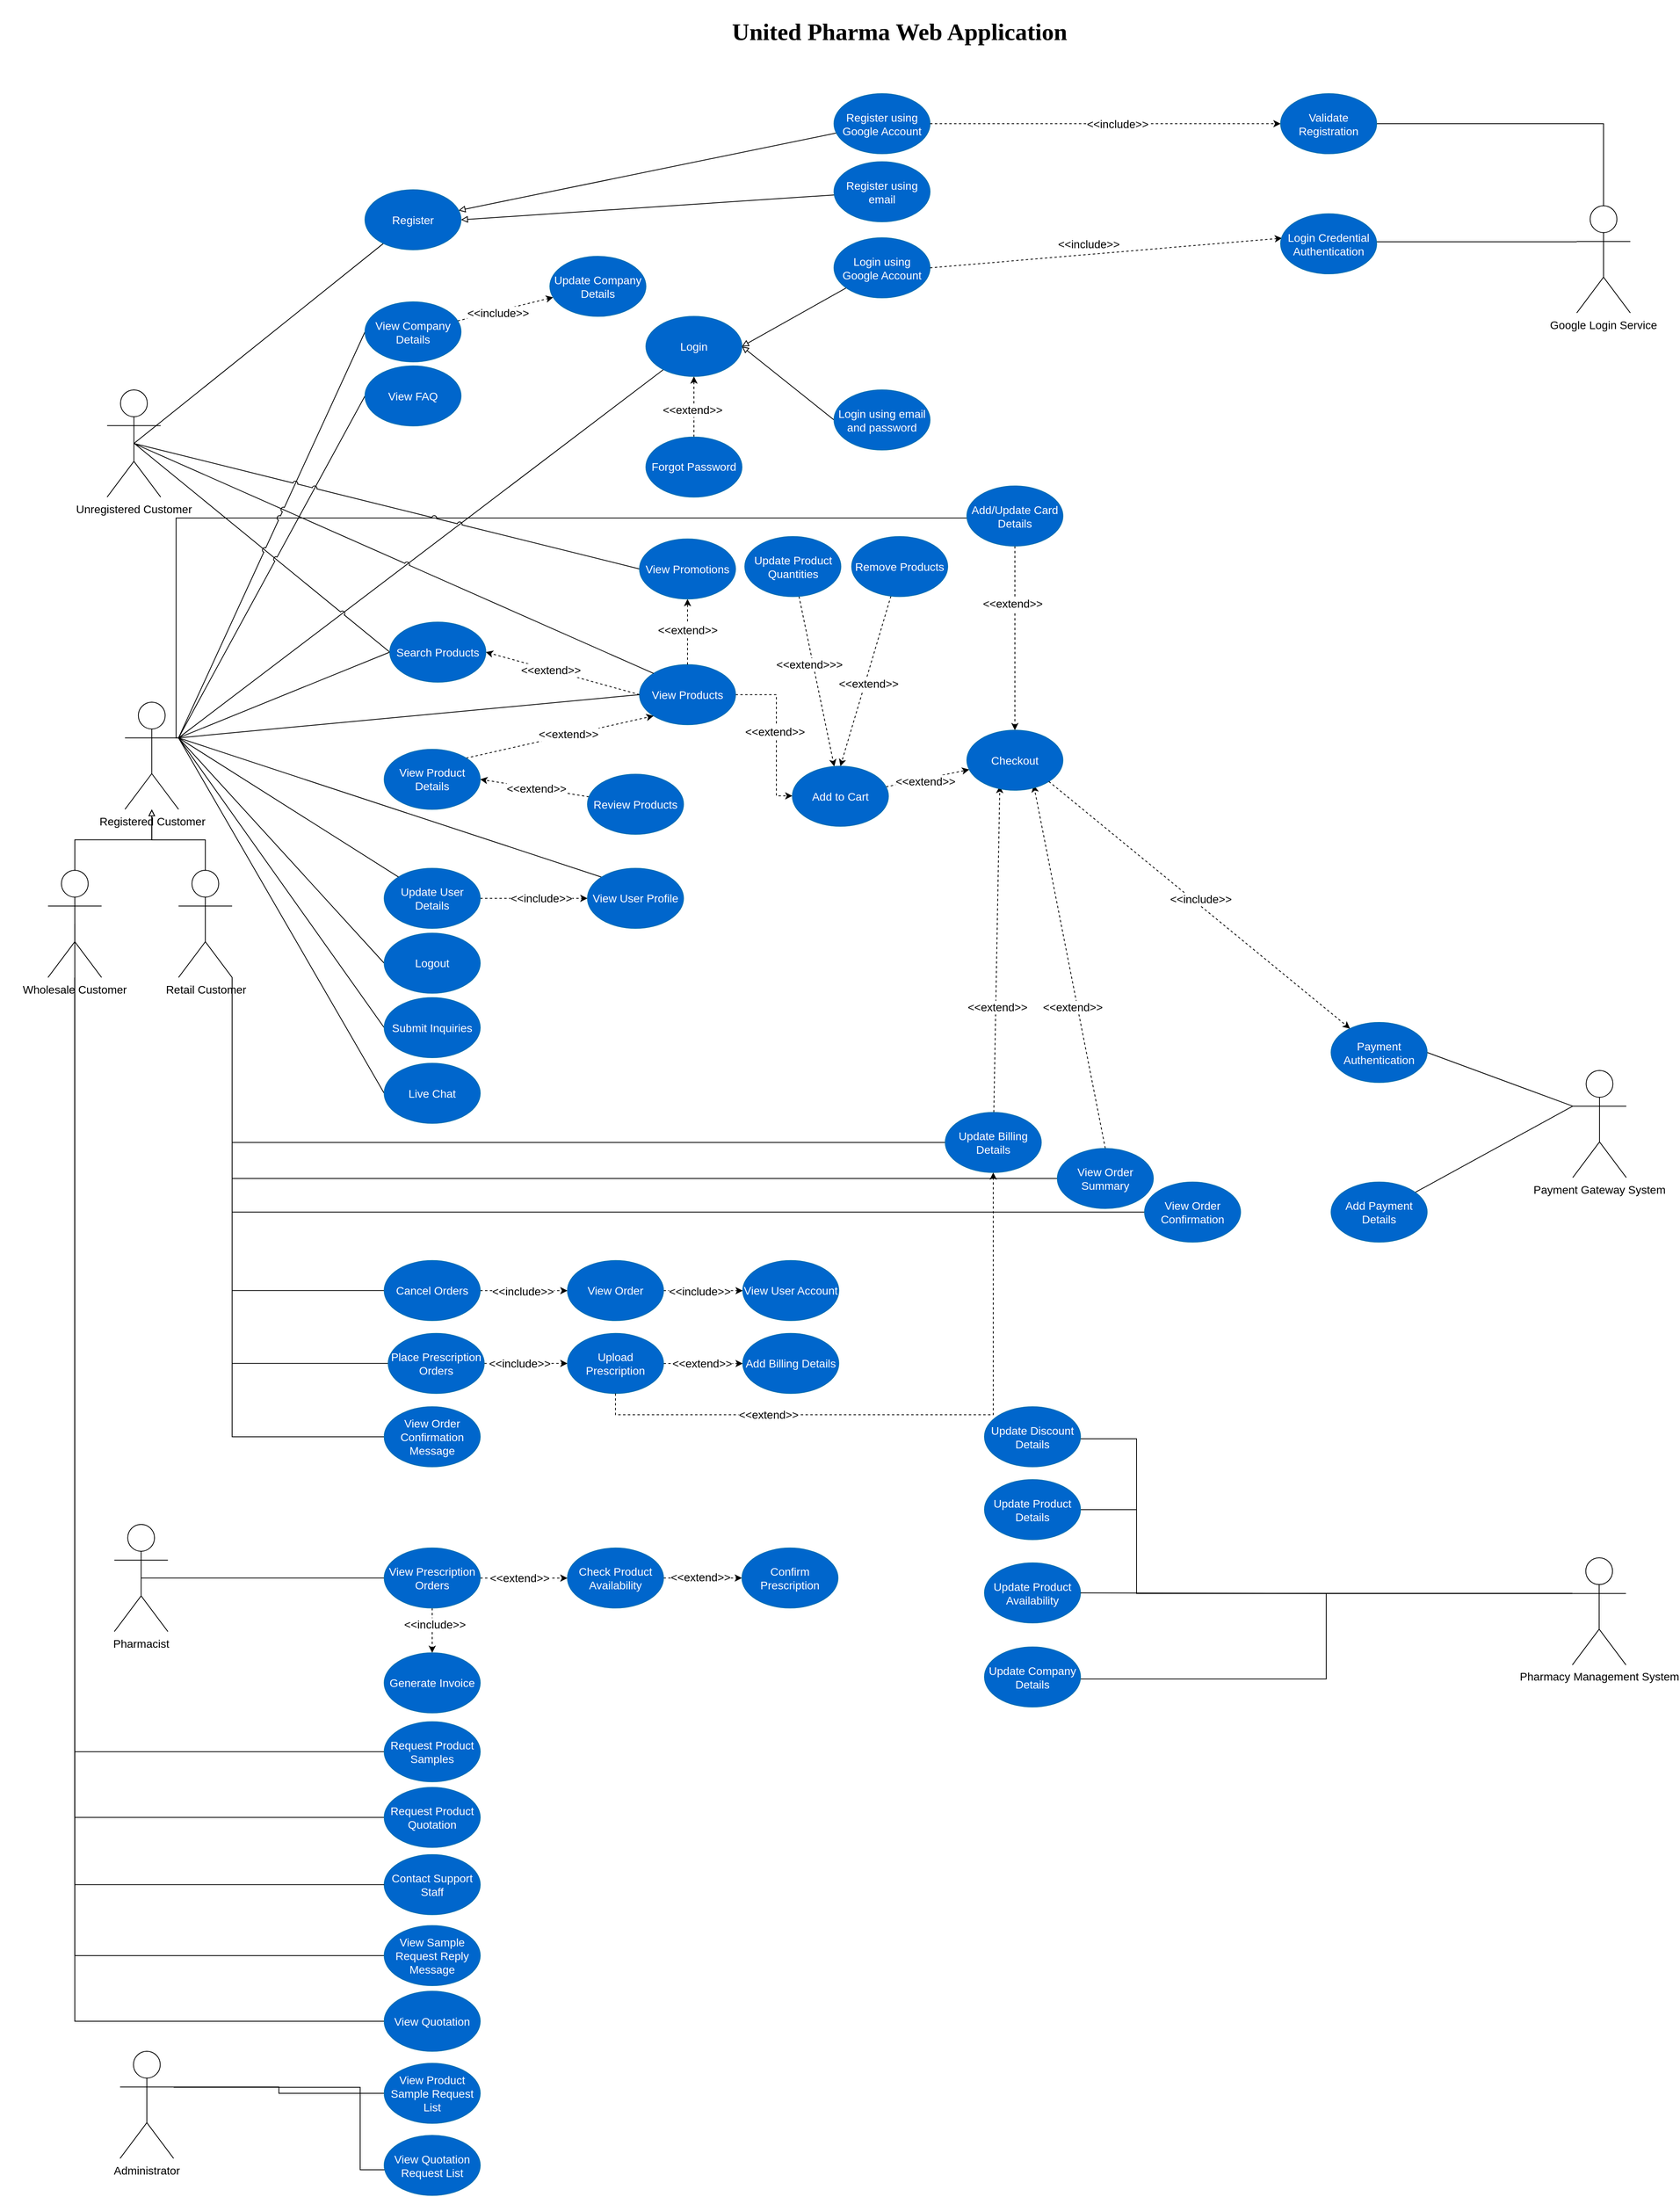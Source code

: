 <mxfile version="21.6.3" type="github">
  <diagram name="Page-1" id="nv0in6sxqN7r_D8xVUoy">
    <mxGraphModel dx="6054" dy="4271" grid="1" gridSize="10" guides="1" tooltips="1" connect="1" arrows="1" fold="1" page="1" pageScale="1" pageWidth="1654" pageHeight="2336" math="0" shadow="0">
      <root>
        <mxCell id="0" />
        <mxCell id="1" parent="0" />
        <mxCell id="EH9wGpjO3HeuwXqVaA0w-18" value="&lt;h1 style=&quot;font-size: 30px;&quot;&gt;&lt;b style=&quot;font-size: 30px;&quot;&gt;United Pharma Web Application&lt;/b&gt;&lt;/h1&gt;" style="text;html=1;strokeColor=none;fillColor=none;align=center;verticalAlign=middle;whiteSpace=wrap;rounded=0;fontFamily=Verdana;fontSize=30;" parent="1" vertex="1">
          <mxGeometry x="374.08" y="-270" width="1420" height="63.92" as="geometry" />
        </mxCell>
        <mxCell id="EH9wGpjO3HeuwXqVaA0w-20" style="rounded=0;orthogonalLoop=1;jettySize=auto;html=1;strokeColor=default;endArrow=none;endFill=0;exitX=1;exitY=0.333;exitDx=0;exitDy=0;exitPerimeter=0;fontSize=14;" parent="1" source="EH9wGpjO3HeuwXqVaA0w-1" target="EH9wGpjO3HeuwXqVaA0w-19" edge="1">
          <mxGeometry relative="1" as="geometry" />
        </mxCell>
        <mxCell id="EH9wGpjO3HeuwXqVaA0w-23" style="rounded=0;orthogonalLoop=1;jettySize=auto;html=1;endArrow=none;endFill=0;fontSize=14;exitX=0.5;exitY=0.5;exitDx=0;exitDy=0;exitPerimeter=0;" parent="1" source="EH9wGpjO3HeuwXqVaA0w-15" target="EH9wGpjO3HeuwXqVaA0w-21" edge="1">
          <mxGeometry relative="1" as="geometry" />
        </mxCell>
        <mxCell id="EH9wGpjO3HeuwXqVaA0w-15" value="Unregistered Customer" style="shape=umlActor;verticalLabelPosition=bottom;verticalAlign=top;html=1;outlineConnect=0;fontSize=14;" parent="1" vertex="1">
          <mxGeometry x="93.85" y="210.0" width="66.924" height="133.844" as="geometry" />
        </mxCell>
        <mxCell id="N690Rj-D5nCbPYyqFjpt-19" style="rounded=0;orthogonalLoop=1;jettySize=auto;html=1;entryX=0.5;entryY=1;entryDx=0;entryDy=0;dashed=1;edgeStyle=orthogonalEdgeStyle;elbow=vertical;fontSize=14;" parent="1" source="N690Rj-D5nCbPYyqFjpt-18" target="EH9wGpjO3HeuwXqVaA0w-19" edge="1">
          <mxGeometry relative="1" as="geometry" />
        </mxCell>
        <mxCell id="N690Rj-D5nCbPYyqFjpt-20" value="&amp;lt;&amp;lt;extend&amp;gt;&amp;gt;" style="edgeLabel;html=1;align=center;verticalAlign=middle;resizable=0;points=[];fontSize=14;" parent="N690Rj-D5nCbPYyqFjpt-19" vertex="1" connectable="0">
          <mxGeometry x="-0.094" y="2" relative="1" as="geometry">
            <mxPoint as="offset" />
          </mxGeometry>
        </mxCell>
        <mxCell id="EH9wGpjO3HeuwXqVaA0w-19" value="Login" style="ellipse;whiteSpace=wrap;html=1;fillColor=#0066CC;strokeColor=#006EAF;fontColor=#ffffff;fontSize=14;" parent="1" vertex="1">
          <mxGeometry x="767" y="118.16" width="120" height="75" as="geometry" />
        </mxCell>
        <mxCell id="JkQ9rDPRQUJsjw-uOpco-4" value="" style="rounded=0;orthogonalLoop=1;jettySize=auto;html=1;endArrow=none;endFill=0;fontSize=14;startArrow=block;startFill=0;" parent="1" source="EH9wGpjO3HeuwXqVaA0w-21" target="JkQ9rDPRQUJsjw-uOpco-3" edge="1">
          <mxGeometry relative="1" as="geometry" />
        </mxCell>
        <mxCell id="JkQ9rDPRQUJsjw-uOpco-11" style="rounded=0;orthogonalLoop=1;jettySize=auto;html=1;endArrow=none;endFill=0;fontSize=14;startArrow=block;startFill=0;exitX=1;exitY=0.5;exitDx=0;exitDy=0;" parent="1" source="EH9wGpjO3HeuwXqVaA0w-21" target="JkQ9rDPRQUJsjw-uOpco-10" edge="1">
          <mxGeometry relative="1" as="geometry" />
        </mxCell>
        <mxCell id="EH9wGpjO3HeuwXqVaA0w-21" value="Register" style="ellipse;whiteSpace=wrap;html=1;fillColor=#0066CC;strokeColor=#006EAF;fontColor=#ffffff;fontSize=14;" parent="1" vertex="1">
          <mxGeometry x="416" y="-40" width="120" height="75" as="geometry" />
        </mxCell>
        <mxCell id="N690Rj-D5nCbPYyqFjpt-7" style="rounded=0;orthogonalLoop=1;jettySize=auto;html=1;entryX=1;entryY=0.5;entryDx=0;entryDy=0;endArrow=block;endFill=0;jumpStyle=none;fontSize=14;" parent="1" source="N690Rj-D5nCbPYyqFjpt-1" target="EH9wGpjO3HeuwXqVaA0w-19" edge="1">
          <mxGeometry relative="1" as="geometry" />
        </mxCell>
        <mxCell id="N690Rj-D5nCbPYyqFjpt-1" value="Login using Google Account" style="ellipse;whiteSpace=wrap;html=1;fillColor=#0066CC;strokeColor=#006EAF;fontColor=#ffffff;fontSize=14;" parent="1" vertex="1">
          <mxGeometry x="1002" y="20" width="120" height="75" as="geometry" />
        </mxCell>
        <mxCell id="N690Rj-D5nCbPYyqFjpt-9" style="rounded=0;orthogonalLoop=1;jettySize=auto;html=1;exitX=0;exitY=0.5;exitDx=0;exitDy=0;entryX=1;entryY=0.5;entryDx=0;entryDy=0;endArrow=block;endFill=0;jumpStyle=none;fontSize=14;" parent="1" source="N690Rj-D5nCbPYyqFjpt-6" target="EH9wGpjO3HeuwXqVaA0w-19" edge="1">
          <mxGeometry relative="1" as="geometry" />
        </mxCell>
        <mxCell id="N690Rj-D5nCbPYyqFjpt-6" value="Login using email and password" style="ellipse;whiteSpace=wrap;html=1;fillColor=#0066CC;strokeColor=#006EAF;fontColor=#ffffff;fontSize=14;" parent="1" vertex="1">
          <mxGeometry x="1002" y="210" width="120" height="75" as="geometry" />
        </mxCell>
        <mxCell id="N690Rj-D5nCbPYyqFjpt-13" style="rounded=0;orthogonalLoop=1;jettySize=auto;html=1;entryX=0.014;entryY=0.406;entryDx=0;entryDy=0;endArrow=classic;endFill=1;fontSize=14;dashed=1;exitX=1;exitY=0.5;exitDx=0;exitDy=0;entryPerimeter=0;" parent="1" source="N690Rj-D5nCbPYyqFjpt-1" target="N690Rj-D5nCbPYyqFjpt-230" edge="1">
          <mxGeometry relative="1" as="geometry">
            <mxPoint x="1279" y="169" as="targetPoint" />
          </mxGeometry>
        </mxCell>
        <mxCell id="N690Rj-D5nCbPYyqFjpt-233" value="&amp;lt;&amp;lt;include&amp;gt;&amp;gt;" style="edgeLabel;html=1;align=center;verticalAlign=middle;resizable=0;points=[];fontSize=14;" parent="N690Rj-D5nCbPYyqFjpt-13" vertex="1" connectable="0">
          <mxGeometry x="0.222" y="3" relative="1" as="geometry">
            <mxPoint x="-71" y="-4" as="offset" />
          </mxGeometry>
        </mxCell>
        <mxCell id="N690Rj-D5nCbPYyqFjpt-18" value="Forgot Password" style="ellipse;whiteSpace=wrap;html=1;fillColor=#0066CC;strokeColor=#006EAF;fontColor=#ffffff;fontSize=14;" parent="1" vertex="1">
          <mxGeometry x="767" y="268.84" width="120" height="75" as="geometry" />
        </mxCell>
        <mxCell id="N690Rj-D5nCbPYyqFjpt-32" value="" style="group;fontSize=14;" parent="1" vertex="1" connectable="0">
          <mxGeometry x="1948.46" y="53.84" width="65" height="250" as="geometry" />
        </mxCell>
        <mxCell id="N690Rj-D5nCbPYyqFjpt-11" value="Google Login Service" style="shape=umlActor;verticalLabelPosition=bottom;verticalAlign=top;html=1;outlineConnect=0;fontSize=14;" parent="N690Rj-D5nCbPYyqFjpt-32" vertex="1">
          <mxGeometry x="-18.46" y="-73.84" width="66.924" height="133.844" as="geometry" />
        </mxCell>
        <mxCell id="N690Rj-D5nCbPYyqFjpt-17" style="edgeStyle=elbowEdgeStyle;rounded=0;orthogonalLoop=1;jettySize=auto;html=1;exitX=0.5;exitY=0.5;exitDx=0;exitDy=0;exitPerimeter=0;fontSize=14;" parent="N690Rj-D5nCbPYyqFjpt-32" edge="1">
          <mxGeometry relative="1" as="geometry">
            <mxPoint x="15.002" y="176.922" as="sourcePoint" />
            <mxPoint x="14.826" y="176.922" as="targetPoint" />
          </mxGeometry>
        </mxCell>
        <mxCell id="N690Rj-D5nCbPYyqFjpt-52" value="" style="rounded=0;orthogonalLoop=1;jettySize=auto;html=1;dashed=1;elbow=horizontal;entryX=1;entryY=0.5;entryDx=0;entryDy=0;fontSize=14;" parent="1" source="N690Rj-D5nCbPYyqFjpt-51" target="N690Rj-D5nCbPYyqFjpt-71" edge="1">
          <mxGeometry relative="1" as="geometry" />
        </mxCell>
        <mxCell id="N690Rj-D5nCbPYyqFjpt-53" value="&amp;lt;&amp;lt;extend&amp;gt;&amp;gt;" style="edgeLabel;html=1;align=center;verticalAlign=middle;resizable=0;points=[];fontSize=14;" parent="N690Rj-D5nCbPYyqFjpt-52" vertex="1" connectable="0">
          <mxGeometry x="0.367" y="-1" relative="1" as="geometry">
            <mxPoint x="27" y="5" as="offset" />
          </mxGeometry>
        </mxCell>
        <mxCell id="N690Rj-D5nCbPYyqFjpt-57" value="" style="rounded=0;orthogonalLoop=1;jettySize=auto;html=1;dashed=1;fontSize=14;edgeStyle=orthogonalEdgeStyle;" parent="1" source="N690Rj-D5nCbPYyqFjpt-41" target="N690Rj-D5nCbPYyqFjpt-56" edge="1">
          <mxGeometry relative="1" as="geometry">
            <Array as="points">
              <mxPoint x="930" y="591" />
              <mxPoint x="930" y="717" />
            </Array>
          </mxGeometry>
        </mxCell>
        <mxCell id="N690Rj-D5nCbPYyqFjpt-58" value="&amp;lt;&amp;lt;extend&amp;gt;&amp;gt;" style="edgeLabel;html=1;align=center;verticalAlign=middle;resizable=0;points=[];fontSize=14;" parent="N690Rj-D5nCbPYyqFjpt-57" vertex="1" connectable="0">
          <mxGeometry x="-0.014" y="-1" relative="1" as="geometry">
            <mxPoint x="-1" as="offset" />
          </mxGeometry>
        </mxCell>
        <mxCell id="N690Rj-D5nCbPYyqFjpt-95" style="rounded=0;orthogonalLoop=1;jettySize=auto;html=1;exitX=0;exitY=0.5;exitDx=0;exitDy=0;entryX=1;entryY=0.333;entryDx=0;entryDy=0;entryPerimeter=0;endArrow=none;endFill=0;fontSize=14;" parent="1" source="N690Rj-D5nCbPYyqFjpt-41" target="EH9wGpjO3HeuwXqVaA0w-1" edge="1">
          <mxGeometry relative="1" as="geometry" />
        </mxCell>
        <mxCell id="N690Rj-D5nCbPYyqFjpt-41" value="View Products" style="ellipse;whiteSpace=wrap;html=1;fillColor=#0066CC;strokeColor=#006EAF;fontColor=#ffffff;fontSize=14;" parent="1" vertex="1">
          <mxGeometry x="759" y="553.09" width="120" height="75" as="geometry" />
        </mxCell>
        <mxCell id="N690Rj-D5nCbPYyqFjpt-47" style="rounded=0;orthogonalLoop=1;jettySize=auto;html=1;exitX=0;exitY=0.5;exitDx=0;exitDy=0;entryX=1;entryY=0.5;entryDx=0;entryDy=0;dashed=1;fontSize=14;" parent="1" source="N690Rj-D5nCbPYyqFjpt-41" target="N690Rj-D5nCbPYyqFjpt-46" edge="1">
          <mxGeometry relative="1" as="geometry" />
        </mxCell>
        <mxCell id="N690Rj-D5nCbPYyqFjpt-48" value="&amp;lt;&amp;lt;extend&amp;gt;&amp;gt;" style="edgeLabel;html=1;align=center;verticalAlign=middle;resizable=0;points=[];fontSize=14;" parent="N690Rj-D5nCbPYyqFjpt-47" vertex="1" connectable="0">
          <mxGeometry x="-0.286" y="1" relative="1" as="geometry">
            <mxPoint x="-43" y="-13" as="offset" />
          </mxGeometry>
        </mxCell>
        <mxCell id="N690Rj-D5nCbPYyqFjpt-174" style="rounded=0;orthogonalLoop=1;jettySize=auto;html=1;exitX=0;exitY=0.5;exitDx=0;exitDy=0;endArrow=none;endFill=0;jumpStyle=arc;fontSize=14;" parent="1" source="N690Rj-D5nCbPYyqFjpt-46" edge="1">
          <mxGeometry relative="1" as="geometry">
            <mxPoint x="523.85" y="558.84" as="sourcePoint" />
            <mxPoint x="127.85" y="276.84" as="targetPoint" />
          </mxGeometry>
        </mxCell>
        <mxCell id="N690Rj-D5nCbPYyqFjpt-51" value="Review Products" style="ellipse;whiteSpace=wrap;html=1;fillColor=#0066CC;strokeColor=#006EAF;fontColor=#ffffff;fontSize=14;" parent="1" vertex="1">
          <mxGeometry x="694" y="690.0" width="120" height="75" as="geometry" />
        </mxCell>
        <mxCell id="N690Rj-D5nCbPYyqFjpt-60" value="" style="rounded=0;orthogonalLoop=1;jettySize=auto;html=1;dashed=1;elbow=vertical;fontSize=14;" parent="1" source="N690Rj-D5nCbPYyqFjpt-56" target="N690Rj-D5nCbPYyqFjpt-59" edge="1">
          <mxGeometry relative="1" as="geometry" />
        </mxCell>
        <mxCell id="N690Rj-D5nCbPYyqFjpt-61" value="&amp;lt;&amp;lt;extend&amp;gt;&amp;gt;" style="edgeLabel;html=1;align=center;verticalAlign=middle;resizable=0;points=[];fontSize=14;" parent="N690Rj-D5nCbPYyqFjpt-60" vertex="1" connectable="0">
          <mxGeometry x="-0.397" y="-2" relative="1" as="geometry">
            <mxPoint x="17" y="-2" as="offset" />
          </mxGeometry>
        </mxCell>
        <mxCell id="N690Rj-D5nCbPYyqFjpt-63" value="" style="rounded=0;orthogonalLoop=1;jettySize=auto;html=1;dashed=1;elbow=vertical;fontSize=14;" parent="1" source="N690Rj-D5nCbPYyqFjpt-62" target="N690Rj-D5nCbPYyqFjpt-56" edge="1">
          <mxGeometry relative="1" as="geometry" />
        </mxCell>
        <mxCell id="N690Rj-D5nCbPYyqFjpt-99" value="&amp;lt;&amp;lt;extend&amp;gt;&amp;gt;&amp;gt;" style="edgeLabel;html=1;align=center;verticalAlign=middle;resizable=0;points=[];fontSize=14;" parent="N690Rj-D5nCbPYyqFjpt-63" vertex="1" connectable="0">
          <mxGeometry x="-0.212" y="-5" relative="1" as="geometry">
            <mxPoint as="offset" />
          </mxGeometry>
        </mxCell>
        <mxCell id="N690Rj-D5nCbPYyqFjpt-67" style="rounded=0;orthogonalLoop=1;jettySize=auto;html=1;dashed=1;entryX=0.5;entryY=0;entryDx=0;entryDy=0;fontSize=14;" parent="1" source="N690Rj-D5nCbPYyqFjpt-66" target="N690Rj-D5nCbPYyqFjpt-56" edge="1">
          <mxGeometry relative="1" as="geometry" />
        </mxCell>
        <mxCell id="N690Rj-D5nCbPYyqFjpt-147" value="&amp;lt;&amp;lt;extend&amp;gt;&amp;gt;" style="edgeLabel;html=1;align=center;verticalAlign=middle;resizable=0;points=[];fontSize=14;" parent="N690Rj-D5nCbPYyqFjpt-67" vertex="1" connectable="0">
          <mxGeometry x="0.021" y="5" relative="1" as="geometry">
            <mxPoint x="-1" as="offset" />
          </mxGeometry>
        </mxCell>
        <mxCell id="N690Rj-D5nCbPYyqFjpt-56" value="Add to Cart" style="ellipse;whiteSpace=wrap;html=1;fillColor=#0066CC;strokeColor=#006EAF;fontColor=#ffffff;fontSize=14;" parent="1" vertex="1">
          <mxGeometry x="950" y="680" width="120" height="75" as="geometry" />
        </mxCell>
        <mxCell id="N690Rj-D5nCbPYyqFjpt-82" value="" style="rounded=0;orthogonalLoop=1;jettySize=auto;html=1;dashed=1;elbow=vertical;fontSize=14;entryX=0.343;entryY=0.928;entryDx=0;entryDy=0;entryPerimeter=0;" parent="1" source="N690Rj-D5nCbPYyqFjpt-81" target="N690Rj-D5nCbPYyqFjpt-59" edge="1">
          <mxGeometry relative="1" as="geometry" />
        </mxCell>
        <mxCell id="N690Rj-D5nCbPYyqFjpt-83" value="&amp;lt;&amp;lt;extend&amp;gt;&amp;gt;" style="edgeLabel;html=1;align=center;verticalAlign=middle;resizable=0;points=[];fontSize=14;" parent="N690Rj-D5nCbPYyqFjpt-82" vertex="1" connectable="0">
          <mxGeometry x="-0.354" y="-2" relative="1" as="geometry">
            <mxPoint as="offset" />
          </mxGeometry>
        </mxCell>
        <mxCell id="N690Rj-D5nCbPYyqFjpt-88" style="rounded=0;orthogonalLoop=1;jettySize=auto;html=1;exitX=0.5;exitY=0;exitDx=0;exitDy=0;dashed=1;entryX=0.696;entryY=0.913;entryDx=0;entryDy=0;fontSize=14;entryPerimeter=0;" parent="1" source="N690Rj-D5nCbPYyqFjpt-87" target="N690Rj-D5nCbPYyqFjpt-59" edge="1">
          <mxGeometry relative="1" as="geometry" />
        </mxCell>
        <mxCell id="N690Rj-D5nCbPYyqFjpt-89" value="&amp;lt;&amp;lt;extend&amp;gt;&amp;gt;" style="edgeLabel;html=1;align=center;verticalAlign=middle;resizable=0;points=[];fontSize=14;" parent="N690Rj-D5nCbPYyqFjpt-88" vertex="1" connectable="0">
          <mxGeometry x="-0.037" y="4" relative="1" as="geometry">
            <mxPoint x="6" y="41" as="offset" />
          </mxGeometry>
        </mxCell>
        <mxCell id="N690Rj-D5nCbPYyqFjpt-124" value="" style="edgeStyle=elbowEdgeStyle;rounded=0;orthogonalLoop=1;jettySize=auto;html=1;endArrow=classic;endFill=1;dashed=1;elbow=horizontal;fontSize=14;" parent="1" source="N690Rj-D5nCbPYyqFjpt-123" target="N690Rj-D5nCbPYyqFjpt-59" edge="1">
          <mxGeometry relative="1" as="geometry" />
        </mxCell>
        <mxCell id="N690Rj-D5nCbPYyqFjpt-125" value="&amp;lt;&amp;lt;extend&amp;gt;&amp;gt;" style="edgeLabel;html=1;align=center;verticalAlign=middle;resizable=0;points=[];fontSize=14;" parent="N690Rj-D5nCbPYyqFjpt-124" vertex="1" connectable="0">
          <mxGeometry x="-0.398" y="-3" relative="1" as="geometry">
            <mxPoint y="3" as="offset" />
          </mxGeometry>
        </mxCell>
        <mxCell id="N690Rj-D5nCbPYyqFjpt-59" value="Checkout" style="ellipse;whiteSpace=wrap;html=1;fillColor=#0066CC;strokeColor=#006EAF;fontColor=#ffffff;fontSize=14;" parent="1" vertex="1">
          <mxGeometry x="1168" y="635.01" width="120" height="75" as="geometry" />
        </mxCell>
        <mxCell id="N690Rj-D5nCbPYyqFjpt-62" value="Update Product Quantities" style="ellipse;whiteSpace=wrap;html=1;fillColor=#0066CC;strokeColor=#006EAF;fontColor=#ffffff;fontSize=14;" parent="1" vertex="1">
          <mxGeometry x="890.58" y="393.09" width="120" height="75" as="geometry" />
        </mxCell>
        <mxCell id="N690Rj-D5nCbPYyqFjpt-66" value="Remove Products" style="ellipse;whiteSpace=wrap;html=1;fillColor=#0066CC;strokeColor=#006EAF;fontColor=#ffffff;fontSize=14;" parent="1" vertex="1">
          <mxGeometry x="1024.08" y="393.09" width="120" height="75" as="geometry" />
        </mxCell>
        <mxCell id="N690Rj-D5nCbPYyqFjpt-72" value="" style="rounded=0;orthogonalLoop=1;jettySize=auto;html=1;dashed=1;exitX=1;exitY=0;exitDx=0;exitDy=0;entryX=0;entryY=1;entryDx=0;entryDy=0;fontSize=14;" parent="1" source="N690Rj-D5nCbPYyqFjpt-71" target="N690Rj-D5nCbPYyqFjpt-41" edge="1">
          <mxGeometry relative="1" as="geometry" />
        </mxCell>
        <mxCell id="N690Rj-D5nCbPYyqFjpt-73" value="&amp;lt;&amp;lt;extend&amp;gt;&amp;gt;" style="edgeLabel;html=1;align=center;verticalAlign=middle;resizable=0;points=[];fontSize=14;" parent="N690Rj-D5nCbPYyqFjpt-72" vertex="1" connectable="0">
          <mxGeometry x="-0.007" y="4" relative="1" as="geometry">
            <mxPoint x="12" as="offset" />
          </mxGeometry>
        </mxCell>
        <mxCell id="N690Rj-D5nCbPYyqFjpt-170" style="rounded=0;orthogonalLoop=1;jettySize=auto;html=1;exitX=0;exitY=0;exitDx=0;exitDy=0;jumpStyle=arc;endArrow=none;endFill=0;entryX=0.5;entryY=0.5;entryDx=0;entryDy=0;entryPerimeter=0;fontSize=14;" parent="1" source="N690Rj-D5nCbPYyqFjpt-41" target="EH9wGpjO3HeuwXqVaA0w-15" edge="1">
          <mxGeometry relative="1" as="geometry" />
        </mxCell>
        <mxCell id="N690Rj-D5nCbPYyqFjpt-71" value="View Product Details" style="ellipse;whiteSpace=wrap;html=1;fillColor=#0066CC;strokeColor=#006EAF;fontColor=#ffffff;fontSize=14;" parent="1" vertex="1">
          <mxGeometry x="440" y="658.85" width="120" height="75" as="geometry" />
        </mxCell>
        <mxCell id="N690Rj-D5nCbPYyqFjpt-76" value="" style="group;fontSize=14;" parent="1" vertex="1" connectable="0">
          <mxGeometry x="-40" y="600.01" width="334.62" height="579.99" as="geometry" />
        </mxCell>
        <mxCell id="EH9wGpjO3HeuwXqVaA0w-1" value="Registered Customer" style="shape=umlActor;verticalLabelPosition=bottom;verticalAlign=top;html=1;outlineConnect=0;fontSize=14;" parent="N690Rj-D5nCbPYyqFjpt-76" vertex="1">
          <mxGeometry x="156.156" width="66.924" height="133.844" as="geometry" />
        </mxCell>
        <mxCell id="N690Rj-D5nCbPYyqFjpt-214" style="edgeStyle=elbowEdgeStyle;rounded=0;orthogonalLoop=1;jettySize=auto;html=1;exitX=0.5;exitY=0;exitDx=0;exitDy=0;exitPerimeter=0;endArrow=block;endFill=0;fontSize=14;" parent="N690Rj-D5nCbPYyqFjpt-76" source="EH9wGpjO3HeuwXqVaA0w-2" target="EH9wGpjO3HeuwXqVaA0w-1" edge="1">
          <mxGeometry relative="1" as="geometry" />
        </mxCell>
        <mxCell id="EH9wGpjO3HeuwXqVaA0w-2" value="Retail Customer" style="shape=umlActor;verticalLabelPosition=bottom;verticalAlign=top;html=1;outlineConnect=0;fontSize=14;" parent="N690Rj-D5nCbPYyqFjpt-76" vertex="1">
          <mxGeometry x="223.08" y="209.986" width="66.924" height="133.844" as="geometry" />
        </mxCell>
        <mxCell id="N690Rj-D5nCbPYyqFjpt-215" style="edgeStyle=orthogonalEdgeStyle;rounded=0;orthogonalLoop=1;jettySize=auto;html=1;exitX=0.5;exitY=0;exitDx=0;exitDy=0;exitPerimeter=0;endArrow=block;endFill=0;fontSize=14;" parent="N690Rj-D5nCbPYyqFjpt-76" source="EH9wGpjO3HeuwXqVaA0w-6" target="EH9wGpjO3HeuwXqVaA0w-1" edge="1">
          <mxGeometry relative="1" as="geometry" />
        </mxCell>
        <mxCell id="EH9wGpjO3HeuwXqVaA0w-6" value="Wholesale Customer" style="shape=umlActor;verticalLabelPosition=bottom;verticalAlign=top;html=1;outlineConnect=0;fontSize=14;" parent="N690Rj-D5nCbPYyqFjpt-76" vertex="1">
          <mxGeometry x="59.996" y="209.986" width="66.924" height="133.844" as="geometry" />
        </mxCell>
        <mxCell id="N690Rj-D5nCbPYyqFjpt-107" style="edgeStyle=orthogonalEdgeStyle;rounded=0;orthogonalLoop=1;jettySize=auto;html=1;exitX=0;exitY=0.5;exitDx=0;exitDy=0;entryX=1;entryY=1;entryDx=0;entryDy=0;entryPerimeter=0;endArrow=none;endFill=0;fontSize=14;" parent="1" source="N690Rj-D5nCbPYyqFjpt-81" target="EH9wGpjO3HeuwXqVaA0w-2" edge="1">
          <mxGeometry relative="1" as="geometry" />
        </mxCell>
        <mxCell id="N690Rj-D5nCbPYyqFjpt-81" value="Update Billing Details" style="ellipse;whiteSpace=wrap;html=1;fillColor=#0066CC;strokeColor=#006EAF;fontColor=#ffffff;fontSize=14;" parent="1" vertex="1">
          <mxGeometry x="1141" y="1112.42" width="120" height="75" as="geometry" />
        </mxCell>
        <mxCell id="N690Rj-D5nCbPYyqFjpt-108" style="edgeStyle=elbowEdgeStyle;rounded=0;orthogonalLoop=1;jettySize=auto;html=1;exitX=0;exitY=0.5;exitDx=0;exitDy=0;endArrow=none;endFill=0;fontSize=14;entryX=1;entryY=1;entryDx=0;entryDy=0;entryPerimeter=0;" parent="1" source="N690Rj-D5nCbPYyqFjpt-87" target="EH9wGpjO3HeuwXqVaA0w-2" edge="1">
          <mxGeometry relative="1" as="geometry">
            <Array as="points">
              <mxPoint x="250" y="1060" />
            </Array>
          </mxGeometry>
        </mxCell>
        <mxCell id="N690Rj-D5nCbPYyqFjpt-87" value="View Order Summary" style="ellipse;whiteSpace=wrap;html=1;fillColor=#0066CC;strokeColor=#006EAF;fontColor=#ffffff;fontSize=14;" parent="1" vertex="1">
          <mxGeometry x="1281" y="1157.42" width="120" height="75" as="geometry" />
        </mxCell>
        <mxCell id="N690Rj-D5nCbPYyqFjpt-103" style="rounded=0;orthogonalLoop=1;jettySize=auto;html=1;exitX=1;exitY=0.333;exitDx=0;exitDy=0;exitPerimeter=0;endArrow=none;endFill=0;fontSize=14;jumpStyle=arc;entryX=0;entryY=0.5;entryDx=0;entryDy=0;" parent="1" source="EH9wGpjO3HeuwXqVaA0w-1" target="N690Rj-D5nCbPYyqFjpt-46" edge="1">
          <mxGeometry relative="1" as="geometry" />
        </mxCell>
        <mxCell id="N690Rj-D5nCbPYyqFjpt-127" value="" style="rounded=0;orthogonalLoop=1;jettySize=auto;html=1;dashed=1;elbow=horizontal;fontSize=14;exitX=1;exitY=1;exitDx=0;exitDy=0;" parent="1" source="N690Rj-D5nCbPYyqFjpt-59" target="N690Rj-D5nCbPYyqFjpt-126" edge="1">
          <mxGeometry relative="1" as="geometry">
            <mxPoint x="1610" y="847.5" as="sourcePoint" />
          </mxGeometry>
        </mxCell>
        <mxCell id="JkQ9rDPRQUJsjw-uOpco-21" value="&lt;font style=&quot;font-size: 14px;&quot;&gt;&amp;lt;&amp;lt;include&amp;gt;&amp;gt;&lt;/font&gt;" style="edgeLabel;html=1;align=center;verticalAlign=middle;resizable=0;points=[];fontSize=14;" parent="N690Rj-D5nCbPYyqFjpt-127" vertex="1" connectable="0">
          <mxGeometry x="0.253" y="4" relative="1" as="geometry">
            <mxPoint x="-49" y="-44" as="offset" />
          </mxGeometry>
        </mxCell>
        <mxCell id="JkQ9rDPRQUJsjw-uOpco-31" style="rounded=0;orthogonalLoop=1;jettySize=auto;html=1;endArrow=none;endFill=0;edgeStyle=orthogonalEdgeStyle;entryX=1;entryY=0.333;entryDx=0;entryDy=0;entryPerimeter=0;" parent="1" source="N690Rj-D5nCbPYyqFjpt-123" target="EH9wGpjO3HeuwXqVaA0w-1" edge="1">
          <mxGeometry relative="1" as="geometry">
            <mxPoint x="190" y="650" as="targetPoint" />
            <Array as="points">
              <mxPoint x="180" y="370" />
              <mxPoint x="180" y="645" />
            </Array>
          </mxGeometry>
        </mxCell>
        <mxCell id="N690Rj-D5nCbPYyqFjpt-123" value="Add/Update Card Details" style="ellipse;whiteSpace=wrap;html=1;fillColor=#0066CC;strokeColor=#006EAF;fontColor=#ffffff;fontSize=14;" parent="1" vertex="1">
          <mxGeometry x="1168" y="330" width="120" height="75" as="geometry" />
        </mxCell>
        <mxCell id="N690Rj-D5nCbPYyqFjpt-133" style="rounded=0;orthogonalLoop=1;jettySize=auto;html=1;exitX=1;exitY=0.5;exitDx=0;exitDy=0;entryX=0;entryY=0.333;entryDx=0;entryDy=0;entryPerimeter=0;endArrow=none;endFill=0;fontSize=14;" parent="1" source="N690Rj-D5nCbPYyqFjpt-126" target="N690Rj-D5nCbPYyqFjpt-132" edge="1">
          <mxGeometry relative="1" as="geometry" />
        </mxCell>
        <mxCell id="N690Rj-D5nCbPYyqFjpt-126" value="Payment Authentication" style="ellipse;whiteSpace=wrap;html=1;fillColor=#0066CC;strokeColor=#006EAF;fontColor=#ffffff;fontSize=14;" parent="1" vertex="1">
          <mxGeometry x="1623.08" y="1000" width="120" height="75" as="geometry" />
        </mxCell>
        <mxCell id="N690Rj-D5nCbPYyqFjpt-139" style="rounded=0;orthogonalLoop=1;jettySize=auto;html=1;exitX=0;exitY=0.333;exitDx=0;exitDy=0;exitPerimeter=0;endArrow=none;endFill=0;jumpStyle=arc;fontSize=14;" parent="1" source="N690Rj-D5nCbPYyqFjpt-132" target="N690Rj-D5nCbPYyqFjpt-138" edge="1">
          <mxGeometry relative="1" as="geometry" />
        </mxCell>
        <mxCell id="N690Rj-D5nCbPYyqFjpt-132" value="Payment Gateway System" style="shape=umlActor;verticalLabelPosition=bottom;verticalAlign=top;html=1;outlineConnect=0;fontSize=14;" parent="1" vertex="1">
          <mxGeometry x="1925" y="1059.996" width="66.924" height="133.844" as="geometry" />
        </mxCell>
        <mxCell id="N690Rj-D5nCbPYyqFjpt-134" style="edgeStyle=elbowEdgeStyle;rounded=0;orthogonalLoop=1;jettySize=auto;html=1;exitX=0.5;exitY=0.5;exitDx=0;exitDy=0;exitPerimeter=0;fontSize=14;" parent="1" source="N690Rj-D5nCbPYyqFjpt-132" target="N690Rj-D5nCbPYyqFjpt-132" edge="1">
          <mxGeometry relative="1" as="geometry" />
        </mxCell>
        <mxCell id="N690Rj-D5nCbPYyqFjpt-138" value="Add Payment Details" style="ellipse;whiteSpace=wrap;html=1;fillColor=#0066CC;strokeColor=#006EAF;fontColor=#ffffff;fontSize=14;" parent="1" vertex="1">
          <mxGeometry x="1623.08" y="1199.42" width="120" height="75" as="geometry" />
        </mxCell>
        <mxCell id="N690Rj-D5nCbPYyqFjpt-142" style="rounded=0;orthogonalLoop=1;jettySize=auto;html=1;exitX=0;exitY=0.5;exitDx=0;exitDy=0;entryX=1;entryY=1;entryDx=0;entryDy=0;entryPerimeter=0;edgeStyle=orthogonalEdgeStyle;endArrow=none;endFill=0;fontSize=14;" parent="1" source="N690Rj-D5nCbPYyqFjpt-140" target="EH9wGpjO3HeuwXqVaA0w-2" edge="1">
          <mxGeometry relative="1" as="geometry" />
        </mxCell>
        <mxCell id="N690Rj-D5nCbPYyqFjpt-140" value="View Order Confirmation" style="ellipse;whiteSpace=wrap;html=1;fillColor=#0066CC;strokeColor=#006EAF;fontColor=#ffffff;fontSize=14;" parent="1" vertex="1">
          <mxGeometry x="1390" y="1199.42" width="120" height="75" as="geometry" />
        </mxCell>
        <mxCell id="N690Rj-D5nCbPYyqFjpt-154" style="rounded=0;orthogonalLoop=1;jettySize=auto;html=1;exitX=1;exitY=0.5;exitDx=0;exitDy=0;entryX=0;entryY=0.5;entryDx=0;entryDy=0;dashed=1;fontSize=14;" parent="1" source="N690Rj-D5nCbPYyqFjpt-149" target="N690Rj-D5nCbPYyqFjpt-153" edge="1">
          <mxGeometry relative="1" as="geometry" />
        </mxCell>
        <mxCell id="N690Rj-D5nCbPYyqFjpt-157" value="&amp;lt;&amp;lt;include&amp;gt;&amp;gt;" style="edgeLabel;html=1;align=center;verticalAlign=middle;resizable=0;points=[];fontSize=14;" parent="N690Rj-D5nCbPYyqFjpt-154" vertex="1" connectable="0">
          <mxGeometry x="-0.048" y="3" relative="1" as="geometry">
            <mxPoint x="12" y="3" as="offset" />
          </mxGeometry>
        </mxCell>
        <mxCell id="N690Rj-D5nCbPYyqFjpt-149" value="Update User Details" style="ellipse;whiteSpace=wrap;html=1;fillColor=#0066CC;strokeColor=#006EAF;fontColor=#ffffff;fontSize=14;" parent="1" vertex="1">
          <mxGeometry x="440" y="807.51" width="120" height="75" as="geometry" />
        </mxCell>
        <mxCell id="N690Rj-D5nCbPYyqFjpt-151" style="rounded=0;orthogonalLoop=1;jettySize=auto;html=1;exitX=1;exitY=0.333;exitDx=0;exitDy=0;exitPerimeter=0;endArrow=none;endFill=0;fontSize=14;jumpStyle=arc;" parent="1" source="EH9wGpjO3HeuwXqVaA0w-1" target="N690Rj-D5nCbPYyqFjpt-149" edge="1">
          <mxGeometry relative="1" as="geometry" />
        </mxCell>
        <mxCell id="N690Rj-D5nCbPYyqFjpt-158" style="rounded=0;orthogonalLoop=1;jettySize=auto;html=1;exitX=0;exitY=0;exitDx=0;exitDy=0;entryX=1;entryY=0.333;entryDx=0;entryDy=0;entryPerimeter=0;endArrow=none;endFill=0;fontSize=14;jumpStyle=arc;" parent="1" source="N690Rj-D5nCbPYyqFjpt-153" target="EH9wGpjO3HeuwXqVaA0w-1" edge="1">
          <mxGeometry relative="1" as="geometry">
            <mxPoint x="190" y="650" as="targetPoint" />
          </mxGeometry>
        </mxCell>
        <mxCell id="N690Rj-D5nCbPYyqFjpt-153" value="View User Profile" style="ellipse;whiteSpace=wrap;html=1;fillColor=#0066CC;strokeColor=#006EAF;fontColor=#ffffff;fontSize=14;" parent="1" vertex="1">
          <mxGeometry x="694" y="807.51" width="120" height="75" as="geometry" />
        </mxCell>
        <mxCell id="N690Rj-D5nCbPYyqFjpt-160" style="rounded=0;orthogonalLoop=1;jettySize=auto;html=1;exitX=0;exitY=0.5;exitDx=0;exitDy=0;endArrow=none;endFill=0;entryX=1;entryY=0.333;entryDx=0;entryDy=0;entryPerimeter=0;fontSize=14;jumpStyle=arc;" parent="1" source="N690Rj-D5nCbPYyqFjpt-159" target="EH9wGpjO3HeuwXqVaA0w-1" edge="1">
          <mxGeometry relative="1" as="geometry">
            <mxPoint x="180.0" y="640" as="targetPoint" />
          </mxGeometry>
        </mxCell>
        <mxCell id="N690Rj-D5nCbPYyqFjpt-159" value="Logout" style="ellipse;whiteSpace=wrap;html=1;fillColor=#0066CC;strokeColor=#006EAF;fontColor=#ffffff;fontSize=14;" parent="1" vertex="1">
          <mxGeometry x="440" y="888.51" width="120" height="75" as="geometry" />
        </mxCell>
        <mxCell id="N690Rj-D5nCbPYyqFjpt-163" style="rounded=0;orthogonalLoop=1;jettySize=auto;html=1;exitX=0;exitY=0.5;exitDx=0;exitDy=0;entryX=1;entryY=1;entryDx=0;entryDy=0;entryPerimeter=0;edgeStyle=orthogonalEdgeStyle;endArrow=none;endFill=0;fontSize=14;" parent="1" source="N690Rj-D5nCbPYyqFjpt-162" target="EH9wGpjO3HeuwXqVaA0w-2" edge="1">
          <mxGeometry relative="1" as="geometry" />
        </mxCell>
        <mxCell id="N690Rj-D5nCbPYyqFjpt-165" value="" style="edgeStyle=elbowEdgeStyle;rounded=0;orthogonalLoop=1;jettySize=auto;html=1;dashed=1;elbow=vertical;fontSize=14;" parent="1" source="N690Rj-D5nCbPYyqFjpt-162" target="N690Rj-D5nCbPYyqFjpt-164" edge="1">
          <mxGeometry relative="1" as="geometry" />
        </mxCell>
        <mxCell id="N690Rj-D5nCbPYyqFjpt-166" value="&amp;lt;&amp;lt;include&amp;gt;&amp;gt;" style="edgeLabel;html=1;align=center;verticalAlign=middle;resizable=0;points=[];fontSize=14;" parent="N690Rj-D5nCbPYyqFjpt-165" vertex="1" connectable="0">
          <mxGeometry x="-0.307" y="-7" relative="1" as="geometry">
            <mxPoint x="15" y="-6" as="offset" />
          </mxGeometry>
        </mxCell>
        <mxCell id="N690Rj-D5nCbPYyqFjpt-162" value="Cancel Orders" style="ellipse;whiteSpace=wrap;html=1;fillColor=#0066CC;strokeColor=#006EAF;fontColor=#ffffff;fontSize=14;" parent="1" vertex="1">
          <mxGeometry x="440" y="1297.42" width="120" height="75" as="geometry" />
        </mxCell>
        <mxCell id="N690Rj-D5nCbPYyqFjpt-168" value="" style="edgeStyle=elbowEdgeStyle;rounded=0;orthogonalLoop=1;jettySize=auto;html=1;dashed=1;elbow=vertical;fontSize=14;" parent="1" source="N690Rj-D5nCbPYyqFjpt-164" target="N690Rj-D5nCbPYyqFjpt-167" edge="1">
          <mxGeometry relative="1" as="geometry" />
        </mxCell>
        <mxCell id="N690Rj-D5nCbPYyqFjpt-169" value="&amp;lt;&amp;lt;include&amp;gt;&amp;gt;" style="edgeLabel;html=1;align=center;verticalAlign=middle;resizable=0;points=[];fontSize=14;" parent="N690Rj-D5nCbPYyqFjpt-168" vertex="1" connectable="0">
          <mxGeometry x="0.329" y="-3" relative="1" as="geometry">
            <mxPoint x="-21" y="-2" as="offset" />
          </mxGeometry>
        </mxCell>
        <mxCell id="N690Rj-D5nCbPYyqFjpt-164" value="View Order" style="ellipse;whiteSpace=wrap;html=1;fillColor=#0066CC;strokeColor=#006EAF;fontColor=#ffffff;fontSize=14;" parent="1" vertex="1">
          <mxGeometry x="669" y="1297.42" width="120" height="75" as="geometry" />
        </mxCell>
        <mxCell id="N690Rj-D5nCbPYyqFjpt-167" value="View User Account" style="ellipse;whiteSpace=wrap;html=1;fillColor=#0066CC;strokeColor=#006EAF;fontColor=#ffffff;fontSize=14;" parent="1" vertex="1">
          <mxGeometry x="888" y="1297.42" width="120" height="75" as="geometry" />
        </mxCell>
        <mxCell id="N690Rj-D5nCbPYyqFjpt-178" value="" style="edgeStyle=elbowEdgeStyle;rounded=0;orthogonalLoop=1;jettySize=auto;html=1;dashed=1;fontSize=14;" parent="1" source="N690Rj-D5nCbPYyqFjpt-176" target="N690Rj-D5nCbPYyqFjpt-177" edge="1">
          <mxGeometry relative="1" as="geometry" />
        </mxCell>
        <mxCell id="N690Rj-D5nCbPYyqFjpt-185" value="&amp;lt;&amp;lt;include&amp;gt;&amp;gt;" style="edgeLabel;html=1;align=center;verticalAlign=middle;resizable=0;points=[];fontSize=14;" parent="N690Rj-D5nCbPYyqFjpt-178" vertex="1" connectable="0">
          <mxGeometry x="-0.267" y="4" relative="1" as="geometry">
            <mxPoint x="6" y="4" as="offset" />
          </mxGeometry>
        </mxCell>
        <mxCell id="N690Rj-D5nCbPYyqFjpt-183" style="edgeStyle=elbowEdgeStyle;rounded=0;orthogonalLoop=1;jettySize=auto;html=1;exitX=0;exitY=0.5;exitDx=0;exitDy=0;entryX=1;entryY=1;entryDx=0;entryDy=0;entryPerimeter=0;endArrow=none;endFill=0;fontSize=14;" parent="1" source="N690Rj-D5nCbPYyqFjpt-176" target="EH9wGpjO3HeuwXqVaA0w-2" edge="1">
          <mxGeometry relative="1" as="geometry">
            <Array as="points">
              <mxPoint x="250" y="1170" />
            </Array>
          </mxGeometry>
        </mxCell>
        <mxCell id="N690Rj-D5nCbPYyqFjpt-176" value="Place Prescription Orders" style="ellipse;whiteSpace=wrap;html=1;fillColor=#0066CC;strokeColor=#006EAF;fontColor=#ffffff;fontSize=14;" parent="1" vertex="1">
          <mxGeometry x="445" y="1388.42" width="120" height="75" as="geometry" />
        </mxCell>
        <mxCell id="N690Rj-D5nCbPYyqFjpt-180" value="" style="edgeStyle=elbowEdgeStyle;rounded=0;orthogonalLoop=1;jettySize=auto;html=1;dashed=1;elbow=vertical;fontSize=14;" parent="1" source="N690Rj-D5nCbPYyqFjpt-177" target="N690Rj-D5nCbPYyqFjpt-179" edge="1">
          <mxGeometry relative="1" as="geometry" />
        </mxCell>
        <mxCell id="N690Rj-D5nCbPYyqFjpt-184" value="&amp;lt;&amp;lt;extend&amp;gt;&amp;gt;" style="edgeLabel;html=1;align=center;verticalAlign=middle;resizable=0;points=[];fontSize=14;" parent="N690Rj-D5nCbPYyqFjpt-180" vertex="1" connectable="0">
          <mxGeometry x="-0.305" y="-5" relative="1" as="geometry">
            <mxPoint x="13" y="-5" as="offset" />
          </mxGeometry>
        </mxCell>
        <mxCell id="N690Rj-D5nCbPYyqFjpt-177" value="Upload Prescription" style="ellipse;whiteSpace=wrap;html=1;fillColor=#0066CC;strokeColor=#006EAF;fontColor=#ffffff;fontSize=14;" parent="1" vertex="1">
          <mxGeometry x="669" y="1388.42" width="120" height="75" as="geometry" />
        </mxCell>
        <mxCell id="N690Rj-D5nCbPYyqFjpt-179" value="Add Billing Details" style="ellipse;whiteSpace=wrap;html=1;fillColor=#0066CC;strokeColor=#006EAF;fontColor=#ffffff;fontSize=14;" parent="1" vertex="1">
          <mxGeometry x="888" y="1388.42" width="120" height="75" as="geometry" />
        </mxCell>
        <mxCell id="N690Rj-D5nCbPYyqFjpt-199" style="edgeStyle=elbowEdgeStyle;rounded=0;orthogonalLoop=1;jettySize=auto;html=1;exitX=0.5;exitY=0.5;exitDx=0;exitDy=0;exitPerimeter=0;fontSize=14;endArrow=none;endFill=0;" parent="1" source="N690Rj-D5nCbPYyqFjpt-193" target="N690Rj-D5nCbPYyqFjpt-194" edge="1">
          <mxGeometry relative="1" as="geometry" />
        </mxCell>
        <mxCell id="N690Rj-D5nCbPYyqFjpt-196" value="" style="edgeStyle=elbowEdgeStyle;rounded=0;orthogonalLoop=1;jettySize=auto;html=1;dashed=1;elbow=vertical;fontSize=14;" parent="1" source="N690Rj-D5nCbPYyqFjpt-194" target="N690Rj-D5nCbPYyqFjpt-195" edge="1">
          <mxGeometry relative="1" as="geometry" />
        </mxCell>
        <mxCell id="N690Rj-D5nCbPYyqFjpt-200" value="&lt;font style=&quot;font-size: 14px;&quot;&gt;&amp;lt;&amp;lt;extend&amp;gt;&amp;gt;&lt;/font&gt;" style="edgeLabel;html=1;align=center;verticalAlign=middle;resizable=0;points=[];fontSize=14;" parent="N690Rj-D5nCbPYyqFjpt-196" vertex="1" connectable="0">
          <mxGeometry x="-0.264" y="-4" relative="1" as="geometry">
            <mxPoint x="9" y="-4" as="offset" />
          </mxGeometry>
        </mxCell>
        <mxCell id="N690Rj-D5nCbPYyqFjpt-221" value="" style="edgeStyle=elbowEdgeStyle;rounded=0;orthogonalLoop=1;jettySize=auto;html=1;dashed=1;elbow=horizontal;fontSize=14;" parent="1" source="N690Rj-D5nCbPYyqFjpt-194" target="N690Rj-D5nCbPYyqFjpt-220" edge="1">
          <mxGeometry relative="1" as="geometry" />
        </mxCell>
        <mxCell id="N690Rj-D5nCbPYyqFjpt-222" value="&lt;font style=&quot;font-size: 14px;&quot;&gt;&amp;lt;&amp;lt;include&amp;gt;&amp;gt;&lt;/font&gt;" style="edgeLabel;html=1;align=center;verticalAlign=middle;resizable=0;points=[];fontSize=14;" parent="N690Rj-D5nCbPYyqFjpt-221" vertex="1" connectable="0">
          <mxGeometry x="-0.283" y="3" relative="1" as="geometry">
            <mxPoint as="offset" />
          </mxGeometry>
        </mxCell>
        <mxCell id="N690Rj-D5nCbPYyqFjpt-194" value="View Prescription Orders" style="ellipse;whiteSpace=wrap;html=1;fillColor=#0066CC;strokeColor=#006EAF;fontColor=#ffffff;fontSize=14;" parent="1" vertex="1">
          <mxGeometry x="440" y="1656.42" width="120" height="75" as="geometry" />
        </mxCell>
        <mxCell id="N690Rj-D5nCbPYyqFjpt-198" value="" style="edgeStyle=elbowEdgeStyle;rounded=0;orthogonalLoop=1;jettySize=auto;html=1;dashed=1;fontSize=14;" parent="1" source="N690Rj-D5nCbPYyqFjpt-195" target="N690Rj-D5nCbPYyqFjpt-197" edge="1">
          <mxGeometry relative="1" as="geometry" />
        </mxCell>
        <mxCell id="N690Rj-D5nCbPYyqFjpt-201" value="&amp;lt;&amp;lt;extend&amp;gt;&amp;gt;" style="edgeLabel;html=1;align=center;verticalAlign=middle;resizable=0;points=[];fontSize=14;" parent="N690Rj-D5nCbPYyqFjpt-198" vertex="1" connectable="0">
          <mxGeometry x="-0.203" y="-1" relative="1" as="geometry">
            <mxPoint x="7" y="-2" as="offset" />
          </mxGeometry>
        </mxCell>
        <mxCell id="N690Rj-D5nCbPYyqFjpt-195" value="Check Product Availability" style="ellipse;whiteSpace=wrap;html=1;fillColor=#0066CC;strokeColor=#006EAF;fontColor=#ffffff;fontSize=14;" parent="1" vertex="1">
          <mxGeometry x="669" y="1656.42" width="120" height="75" as="geometry" />
        </mxCell>
        <mxCell id="N690Rj-D5nCbPYyqFjpt-197" value="Confirm Prescription" style="ellipse;whiteSpace=wrap;html=1;fillColor=#0066CC;strokeColor=#006EAF;fontColor=#ffffff;fontSize=14;" parent="1" vertex="1">
          <mxGeometry x="887" y="1656.42" width="120" height="75" as="geometry" />
        </mxCell>
        <mxCell id="N690Rj-D5nCbPYyqFjpt-204" style="edgeStyle=elbowEdgeStyle;rounded=0;orthogonalLoop=1;jettySize=auto;html=1;exitX=0;exitY=0.5;exitDx=0;exitDy=0;entryX=1;entryY=1;entryDx=0;entryDy=0;entryPerimeter=0;endArrow=none;endFill=0;fontSize=14;" parent="1" source="N690Rj-D5nCbPYyqFjpt-202" target="EH9wGpjO3HeuwXqVaA0w-2" edge="1">
          <mxGeometry relative="1" as="geometry">
            <mxPoint x="280" y="950" as="targetPoint" />
            <Array as="points">
              <mxPoint x="250" y="1240" />
            </Array>
          </mxGeometry>
        </mxCell>
        <mxCell id="N690Rj-D5nCbPYyqFjpt-202" value="View Order Confirmation Message" style="ellipse;whiteSpace=wrap;html=1;fillColor=#0066CC;strokeColor=#006EAF;fontColor=#ffffff;fontSize=14;" parent="1" vertex="1">
          <mxGeometry x="440" y="1480" width="120" height="75" as="geometry" />
        </mxCell>
        <mxCell id="N690Rj-D5nCbPYyqFjpt-220" value="Generate Invoice" style="ellipse;whiteSpace=wrap;html=1;fillColor=#0066CC;strokeColor=#006EAF;fontColor=#ffffff;fontSize=14;" parent="1" vertex="1">
          <mxGeometry x="440" y="1787.42" width="120" height="75" as="geometry" />
        </mxCell>
        <mxCell id="N690Rj-D5nCbPYyqFjpt-225" style="edgeStyle=orthogonalEdgeStyle;rounded=0;orthogonalLoop=1;jettySize=auto;html=1;exitX=0;exitY=0.5;exitDx=0;exitDy=0;entryX=0.5;entryY=0.5;entryDx=0;entryDy=0;entryPerimeter=0;endArrow=none;endFill=0;fontSize=14;" parent="1" source="N690Rj-D5nCbPYyqFjpt-223" target="EH9wGpjO3HeuwXqVaA0w-6" edge="1">
          <mxGeometry relative="1" as="geometry" />
        </mxCell>
        <mxCell id="N690Rj-D5nCbPYyqFjpt-223" value="Request Product Samples" style="ellipse;whiteSpace=wrap;html=1;fillColor=#0066CC;strokeColor=#006EAF;fontColor=#ffffff;fontSize=14;" parent="1" vertex="1">
          <mxGeometry x="440" y="1873.42" width="120" height="75" as="geometry" />
        </mxCell>
        <mxCell id="N690Rj-D5nCbPYyqFjpt-227" style="edgeStyle=orthogonalEdgeStyle;rounded=0;orthogonalLoop=1;jettySize=auto;html=1;exitX=0;exitY=0.5;exitDx=0;exitDy=0;endArrow=none;endFill=0;fontSize=14;" parent="1" source="N690Rj-D5nCbPYyqFjpt-226" target="EH9wGpjO3HeuwXqVaA0w-6" edge="1">
          <mxGeometry relative="1" as="geometry" />
        </mxCell>
        <mxCell id="N690Rj-D5nCbPYyqFjpt-226" value="Request Product Quotation" style="ellipse;whiteSpace=wrap;html=1;fillColor=#0066CC;strokeColor=#006EAF;fontColor=#ffffff;fontSize=14;" parent="1" vertex="1">
          <mxGeometry x="440" y="1955.42" width="120" height="75" as="geometry" />
        </mxCell>
        <mxCell id="N690Rj-D5nCbPYyqFjpt-228" value="Contact Support Staff" style="ellipse;whiteSpace=wrap;html=1;fillColor=#0066CC;strokeColor=#006EAF;fontColor=#ffffff;fontSize=14;" parent="1" vertex="1">
          <mxGeometry x="440" y="2039.42" width="120" height="75" as="geometry" />
        </mxCell>
        <mxCell id="N690Rj-D5nCbPYyqFjpt-231" value="" style="rounded=0;orthogonalLoop=1;jettySize=auto;html=1;endArrow=none;endFill=0;fontSize=14;edgeStyle=orthogonalEdgeStyle;" parent="1" edge="1">
          <mxGeometry relative="1" as="geometry">
            <mxPoint x="1930" y="25" as="sourcePoint" />
            <mxPoint x="1678.788" y="25" as="targetPoint" />
            <Array as="points">
              <mxPoint x="1810" y="25" />
              <mxPoint x="1810" y="25" />
            </Array>
          </mxGeometry>
        </mxCell>
        <mxCell id="N690Rj-D5nCbPYyqFjpt-230" value="Login Credential Authentication" style="ellipse;whiteSpace=wrap;html=1;fillColor=#0066CC;strokeColor=#006EAF;fontColor=#ffffff;fontSize=14;" parent="1" vertex="1">
          <mxGeometry x="1560" y="-10" width="120" height="75" as="geometry" />
        </mxCell>
        <mxCell id="N690Rj-D5nCbPYyqFjpt-240" value="" style="rounded=0;orthogonalLoop=1;jettySize=auto;html=1;exitX=0;exitY=0.5;exitDx=0;exitDy=0;edgeStyle=orthogonalEdgeStyle;endArrow=none;endFill=0;fontSize=14;" parent="1" source="N690Rj-D5nCbPYyqFjpt-228" target="EH9wGpjO3HeuwXqVaA0w-6" edge="1">
          <mxGeometry relative="1" as="geometry">
            <mxPoint x="442" y="2452" as="sourcePoint" />
            <mxPoint x="53" y="944" as="targetPoint" />
          </mxGeometry>
        </mxCell>
        <mxCell id="N690Rj-D5nCbPYyqFjpt-193" value="Pharmacist" style="shape=umlActor;verticalLabelPosition=bottom;verticalAlign=top;html=1;outlineConnect=0;fontSize=14;" parent="1" vertex="1">
          <mxGeometry x="102.846" y="1626.996" width="66.924" height="133.844" as="geometry" />
        </mxCell>
        <mxCell id="N690Rj-D5nCbPYyqFjpt-250" value="" style="rounded=0;orthogonalLoop=1;jettySize=auto;html=1;elbow=horizontal;dashed=1;fontSize=14;" parent="1" source="N690Rj-D5nCbPYyqFjpt-247" target="N690Rj-D5nCbPYyqFjpt-249" edge="1">
          <mxGeometry relative="1" as="geometry" />
        </mxCell>
        <mxCell id="N690Rj-D5nCbPYyqFjpt-251" value="&amp;lt;&amp;lt;include&amp;gt;&amp;gt;" style="edgeLabel;html=1;align=center;verticalAlign=middle;resizable=0;points=[];fontSize=14;" parent="N690Rj-D5nCbPYyqFjpt-250" vertex="1" connectable="0">
          <mxGeometry x="-0.661" relative="1" as="geometry">
            <mxPoint x="30" y="-5" as="offset" />
          </mxGeometry>
        </mxCell>
        <mxCell id="N690Rj-D5nCbPYyqFjpt-254" style="rounded=0;orthogonalLoop=1;jettySize=auto;html=1;exitX=0;exitY=0.5;exitDx=0;exitDy=0;entryX=1;entryY=0.333;entryDx=0;entryDy=0;entryPerimeter=0;endArrow=none;endFill=0;fontSize=14;jumpStyle=arc;" parent="1" source="N690Rj-D5nCbPYyqFjpt-247" target="EH9wGpjO3HeuwXqVaA0w-1" edge="1">
          <mxGeometry relative="1" as="geometry" />
        </mxCell>
        <mxCell id="N690Rj-D5nCbPYyqFjpt-247" value="View Company Details" style="ellipse;whiteSpace=wrap;html=1;fillColor=#0066CC;strokeColor=#006EAF;fontColor=#ffffff;fontSize=14;" parent="1" vertex="1">
          <mxGeometry x="416" y="100" width="120" height="75" as="geometry" />
        </mxCell>
        <mxCell id="N690Rj-D5nCbPYyqFjpt-255" style="rounded=0;orthogonalLoop=1;jettySize=auto;html=1;exitX=0;exitY=0.5;exitDx=0;exitDy=0;entryX=1;entryY=0.333;entryDx=0;entryDy=0;entryPerimeter=0;endArrow=none;endFill=0;fontSize=14;jumpStyle=arc;" parent="1" source="N690Rj-D5nCbPYyqFjpt-248" target="EH9wGpjO3HeuwXqVaA0w-1" edge="1">
          <mxGeometry relative="1" as="geometry" />
        </mxCell>
        <mxCell id="N690Rj-D5nCbPYyqFjpt-248" value="View FAQ" style="ellipse;whiteSpace=wrap;html=1;fillColor=#0066CC;strokeColor=#006EAF;fontColor=#ffffff;fontSize=14;" parent="1" vertex="1">
          <mxGeometry x="416" y="180" width="120" height="75" as="geometry" />
        </mxCell>
        <mxCell id="N690Rj-D5nCbPYyqFjpt-249" value="Update Company Details" style="ellipse;whiteSpace=wrap;html=1;fillColor=#0066CC;strokeColor=#006EAF;fontColor=#ffffff;fontSize=14;" parent="1" vertex="1">
          <mxGeometry x="647" y="43.16" width="120" height="75" as="geometry" />
        </mxCell>
        <mxCell id="N690Rj-D5nCbPYyqFjpt-270" style="rounded=0;orthogonalLoop=1;jettySize=auto;html=1;exitX=0;exitY=0.5;exitDx=0;exitDy=0;entryX=1;entryY=0.333;entryDx=0;entryDy=0;entryPerimeter=0;endArrow=none;endFill=0;fontSize=14;" parent="1" source="N690Rj-D5nCbPYyqFjpt-252" target="EH9wGpjO3HeuwXqVaA0w-1" edge="1">
          <mxGeometry relative="1" as="geometry" />
        </mxCell>
        <mxCell id="N690Rj-D5nCbPYyqFjpt-252" value="Submit Inquiries" style="ellipse;whiteSpace=wrap;html=1;fillColor=#0066CC;strokeColor=#006EAF;fontColor=#ffffff;fontSize=14;" parent="1" vertex="1">
          <mxGeometry x="440" y="969" width="120" height="75" as="geometry" />
        </mxCell>
        <mxCell id="N690Rj-D5nCbPYyqFjpt-272" style="rounded=0;orthogonalLoop=1;jettySize=auto;html=1;exitX=0;exitY=0.5;exitDx=0;exitDy=0;entryX=1;entryY=0.333;entryDx=0;entryDy=0;entryPerimeter=0;endArrow=none;endFill=0;fontSize=14;" parent="1" source="N690Rj-D5nCbPYyqFjpt-253" target="EH9wGpjO3HeuwXqVaA0w-1" edge="1">
          <mxGeometry relative="1" as="geometry" />
        </mxCell>
        <mxCell id="N690Rj-D5nCbPYyqFjpt-253" value="Live Chat" style="ellipse;whiteSpace=wrap;html=1;fillColor=#0066CC;strokeColor=#006EAF;fontColor=#ffffff;fontSize=14;" parent="1" vertex="1">
          <mxGeometry x="440" y="1051" width="120" height="75" as="geometry" />
        </mxCell>
        <mxCell id="N690Rj-D5nCbPYyqFjpt-258" value="" style="rounded=0;orthogonalLoop=1;jettySize=auto;html=1;exitX=0;exitY=0.5;exitDx=0;exitDy=0;endArrow=none;endFill=0;jumpStyle=arc;fontSize=14;" parent="1" target="N690Rj-D5nCbPYyqFjpt-46" edge="1">
          <mxGeometry relative="1" as="geometry">
            <mxPoint x="523.85" y="558.84" as="sourcePoint" />
            <mxPoint x="127.85" y="276.84" as="targetPoint" />
          </mxGeometry>
        </mxCell>
        <mxCell id="N690Rj-D5nCbPYyqFjpt-46" value="Search Products" style="ellipse;whiteSpace=wrap;html=1;fillColor=#0066CC;strokeColor=#006EAF;fontColor=#ffffff;fontSize=14;" parent="1" vertex="1">
          <mxGeometry x="447" y="500" width="120" height="75" as="geometry" />
        </mxCell>
        <mxCell id="N690Rj-D5nCbPYyqFjpt-259" value="Update Product Availability" style="ellipse;whiteSpace=wrap;html=1;fillColor=#0066CC;strokeColor=#006EAF;fontColor=#ffffff;fontSize=14;" parent="1" vertex="1">
          <mxGeometry x="1190" y="1675.0" width="120" height="75" as="geometry" />
        </mxCell>
        <mxCell id="N690Rj-D5nCbPYyqFjpt-263" style="edgeStyle=orthogonalEdgeStyle;rounded=0;orthogonalLoop=1;jettySize=auto;html=1;exitX=0;exitY=0.333;exitDx=0;exitDy=0;exitPerimeter=0;endArrow=none;endFill=0;fontSize=14;" parent="1" source="N690Rj-D5nCbPYyqFjpt-261" target="N690Rj-D5nCbPYyqFjpt-259" edge="1">
          <mxGeometry relative="1" as="geometry">
            <Array as="points" />
          </mxGeometry>
        </mxCell>
        <mxCell id="N690Rj-D5nCbPYyqFjpt-261" value="Pharmacy Management System" style="shape=umlActor;verticalLabelPosition=bottom;verticalAlign=top;html=1;outlineConnect=0;fontSize=14;" parent="1" vertex="1">
          <mxGeometry x="1924.54" y="1668.576" width="66.924" height="133.844" as="geometry" />
        </mxCell>
        <mxCell id="N690Rj-D5nCbPYyqFjpt-281" style="edgeStyle=orthogonalEdgeStyle;rounded=0;orthogonalLoop=1;jettySize=auto;html=1;endArrow=none;endFill=0;entryX=0;entryY=0.333;entryDx=0;entryDy=0;entryPerimeter=0;fontSize=14;" parent="1" source="N690Rj-D5nCbPYyqFjpt-268" target="N690Rj-D5nCbPYyqFjpt-261" edge="1">
          <mxGeometry relative="1" as="geometry">
            <mxPoint x="1930" y="1710" as="targetPoint" />
            <Array as="points">
              <mxPoint x="1380" y="1609" />
              <mxPoint x="1380" y="1713" />
            </Array>
          </mxGeometry>
        </mxCell>
        <mxCell id="N690Rj-D5nCbPYyqFjpt-268" value="Update Product Details" style="ellipse;whiteSpace=wrap;html=1;fillColor=#0066CC;strokeColor=#006EAF;fontColor=#ffffff;fontSize=14;" parent="1" vertex="1">
          <mxGeometry x="1190" y="1571" width="120" height="75" as="geometry" />
        </mxCell>
        <mxCell id="N690Rj-D5nCbPYyqFjpt-282" style="edgeStyle=orthogonalEdgeStyle;rounded=0;orthogonalLoop=1;jettySize=auto;html=1;endArrow=none;endFill=0;entryX=0;entryY=0.333;entryDx=0;entryDy=0;entryPerimeter=0;fontSize=14;" parent="1" source="N690Rj-D5nCbPYyqFjpt-269" target="N690Rj-D5nCbPYyqFjpt-261" edge="1">
          <mxGeometry relative="1" as="geometry">
            <mxPoint x="1930" y="1710" as="targetPoint" />
            <Array as="points">
              <mxPoint x="1380" y="1520" />
              <mxPoint x="1380" y="1713" />
            </Array>
          </mxGeometry>
        </mxCell>
        <mxCell id="N690Rj-D5nCbPYyqFjpt-269" value="Update Discount Details" style="ellipse;whiteSpace=wrap;html=1;fillColor=#0066CC;strokeColor=#006EAF;fontColor=#ffffff;fontSize=14;" parent="1" vertex="1">
          <mxGeometry x="1190" y="1480" width="120" height="75" as="geometry" />
        </mxCell>
        <mxCell id="N690Rj-D5nCbPYyqFjpt-276" style="rounded=0;orthogonalLoop=1;jettySize=auto;html=1;exitX=0;exitY=0.5;exitDx=0;exitDy=0;entryX=0.5;entryY=0.5;entryDx=0;entryDy=0;entryPerimeter=0;endArrow=none;endFill=0;jumpStyle=arc;fontSize=14;" parent="1" source="N690Rj-D5nCbPYyqFjpt-275" target="EH9wGpjO3HeuwXqVaA0w-15" edge="1">
          <mxGeometry relative="1" as="geometry" />
        </mxCell>
        <mxCell id="N690Rj-D5nCbPYyqFjpt-277" value="" style="edgeStyle=elbowEdgeStyle;rounded=0;orthogonalLoop=1;jettySize=auto;html=1;elbow=horizontal;dashed=1;fontSize=14;" parent="1" source="N690Rj-D5nCbPYyqFjpt-41" target="N690Rj-D5nCbPYyqFjpt-275" edge="1">
          <mxGeometry relative="1" as="geometry" />
        </mxCell>
        <mxCell id="N690Rj-D5nCbPYyqFjpt-279" value="&amp;lt;&amp;lt;extend&amp;gt;&amp;gt;" style="edgeLabel;html=1;align=center;verticalAlign=middle;resizable=0;points=[];fontSize=14;" parent="N690Rj-D5nCbPYyqFjpt-277" vertex="1" connectable="0">
          <mxGeometry x="-0.36" y="3" relative="1" as="geometry">
            <mxPoint x="3" y="-17" as="offset" />
          </mxGeometry>
        </mxCell>
        <mxCell id="N690Rj-D5nCbPYyqFjpt-275" value="View Promotions" style="ellipse;whiteSpace=wrap;html=1;fillColor=#0066CC;strokeColor=#006EAF;fontColor=#ffffff;fontSize=14;" parent="1" vertex="1">
          <mxGeometry x="759" y="396.09" width="120" height="75" as="geometry" />
        </mxCell>
        <mxCell id="N690Rj-D5nCbPYyqFjpt-284" style="edgeStyle=elbowEdgeStyle;rounded=0;orthogonalLoop=1;jettySize=auto;html=1;exitX=1;exitY=0;exitDx=0;exitDy=0;fontSize=14;" parent="1" source="N690Rj-D5nCbPYyqFjpt-56" target="N690Rj-D5nCbPYyqFjpt-56" edge="1">
          <mxGeometry relative="1" as="geometry" />
        </mxCell>
        <mxCell id="N690Rj-D5nCbPYyqFjpt-291" value="Administrator" style="shape=umlActor;verticalLabelPosition=bottom;verticalAlign=top;html=1;outlineConnect=0;fontSize=14;" parent="1" vertex="1">
          <mxGeometry x="110" y="2284.996" width="66.924" height="133.844" as="geometry" />
        </mxCell>
        <mxCell id="irCOdx8K2Tsl2KyiI5BL-2" style="edgeStyle=orthogonalEdgeStyle;rounded=0;orthogonalLoop=1;jettySize=auto;html=1;exitX=0;exitY=0.5;exitDx=0;exitDy=0;endArrow=none;endFill=0;" edge="1" parent="1" source="N690Rj-D5nCbPYyqFjpt-295" target="EH9wGpjO3HeuwXqVaA0w-6">
          <mxGeometry relative="1" as="geometry" />
        </mxCell>
        <mxCell id="N690Rj-D5nCbPYyqFjpt-295" value="View Sample Request Reply Message" style="ellipse;whiteSpace=wrap;html=1;fillColor=#0066CC;strokeColor=#006EAF;fontColor=#ffffff;fontSize=14;" parent="1" vertex="1">
          <mxGeometry x="440" y="2128" width="120" height="75" as="geometry" />
        </mxCell>
        <mxCell id="irCOdx8K2Tsl2KyiI5BL-3" style="edgeStyle=orthogonalEdgeStyle;rounded=0;orthogonalLoop=1;jettySize=auto;html=1;exitX=0;exitY=0.5;exitDx=0;exitDy=0;endArrow=none;endFill=0;" edge="1" parent="1" source="N690Rj-D5nCbPYyqFjpt-297" target="EH9wGpjO3HeuwXqVaA0w-6">
          <mxGeometry relative="1" as="geometry" />
        </mxCell>
        <mxCell id="N690Rj-D5nCbPYyqFjpt-297" value="View Quotation" style="ellipse;whiteSpace=wrap;html=1;fillColor=#0066CC;strokeColor=#006EAF;fontColor=#ffffff;fontSize=14;" parent="1" vertex="1">
          <mxGeometry x="440" y="2210" width="120" height="75" as="geometry" />
        </mxCell>
        <mxCell id="N690Rj-D5nCbPYyqFjpt-303" style="rounded=0;orthogonalLoop=1;jettySize=auto;html=1;endArrow=none;endFill=0;fontSize=14;edgeStyle=orthogonalEdgeStyle;entryX=1;entryY=0.333;entryDx=0;entryDy=0;entryPerimeter=0;" parent="1" source="N690Rj-D5nCbPYyqFjpt-301" target="N690Rj-D5nCbPYyqFjpt-291" edge="1">
          <mxGeometry relative="1" as="geometry">
            <mxPoint x="90" y="2300" as="targetPoint" />
            <Array as="points" />
          </mxGeometry>
        </mxCell>
        <mxCell id="N690Rj-D5nCbPYyqFjpt-301" value="View Product Sample Request List" style="ellipse;whiteSpace=wrap;html=1;fillColor=#0066CC;strokeColor=#006EAF;fontColor=#ffffff;fontSize=14;" parent="1" vertex="1">
          <mxGeometry x="440" y="2300" width="120" height="75" as="geometry" />
        </mxCell>
        <mxCell id="N690Rj-D5nCbPYyqFjpt-307" style="rounded=0;orthogonalLoop=1;jettySize=auto;html=1;endArrow=none;endFill=0;fontSize=14;edgeStyle=orthogonalEdgeStyle;" parent="1" source="N690Rj-D5nCbPYyqFjpt-305" target="N690Rj-D5nCbPYyqFjpt-291" edge="1">
          <mxGeometry relative="1" as="geometry">
            <mxPoint x="140" y="2295" as="targetPoint" />
            <Array as="points">
              <mxPoint x="410" y="2433" />
              <mxPoint x="410" y="2330" />
            </Array>
          </mxGeometry>
        </mxCell>
        <mxCell id="N690Rj-D5nCbPYyqFjpt-305" value="View Quotation Request List" style="ellipse;whiteSpace=wrap;html=1;fillColor=#0066CC;strokeColor=#006EAF;fontColor=#ffffff;fontSize=14;" parent="1" vertex="1">
          <mxGeometry x="440" y="2390" width="120" height="75" as="geometry" />
        </mxCell>
        <mxCell id="JkQ9rDPRQUJsjw-uOpco-5" style="edgeStyle=orthogonalEdgeStyle;rounded=0;orthogonalLoop=1;jettySize=auto;html=1;exitX=1;exitY=0.5;exitDx=0;exitDy=0;endArrow=none;endFill=0;fontSize=14;" parent="1" source="JkQ9rDPRQUJsjw-uOpco-6" target="N690Rj-D5nCbPYyqFjpt-11" edge="1">
          <mxGeometry relative="1" as="geometry" />
        </mxCell>
        <mxCell id="JkQ9rDPRQUJsjw-uOpco-3" value="Register using Google Account" style="ellipse;whiteSpace=wrap;html=1;fillColor=#0066CC;strokeColor=#006EAF;fontColor=#ffffff;fontSize=14;" parent="1" vertex="1">
          <mxGeometry x="1002" y="-160" width="120" height="75" as="geometry" />
        </mxCell>
        <mxCell id="JkQ9rDPRQUJsjw-uOpco-7" value="" style="edgeStyle=orthogonalEdgeStyle;rounded=0;orthogonalLoop=1;jettySize=auto;html=1;exitX=1;exitY=0.5;exitDx=0;exitDy=0;entryX=0;entryY=0.5;entryDx=0;entryDy=0;endArrow=classic;endFill=1;dashed=1;fontSize=14;" parent="1" source="JkQ9rDPRQUJsjw-uOpco-3" target="JkQ9rDPRQUJsjw-uOpco-6" edge="1">
          <mxGeometry relative="1" as="geometry">
            <mxPoint x="1120" y="-72" as="sourcePoint" />
            <mxPoint x="1947" y="-7" as="targetPoint" />
          </mxGeometry>
        </mxCell>
        <mxCell id="JkQ9rDPRQUJsjw-uOpco-8" value="&amp;lt;&amp;lt;include&amp;gt;&amp;gt;" style="edgeLabel;html=1;align=center;verticalAlign=middle;resizable=0;points=[];fontSize=14;" parent="JkQ9rDPRQUJsjw-uOpco-7" vertex="1" connectable="0">
          <mxGeometry x="0.13" y="6" relative="1" as="geometry">
            <mxPoint x="-14" y="6" as="offset" />
          </mxGeometry>
        </mxCell>
        <mxCell id="JkQ9rDPRQUJsjw-uOpco-6" value="Validate Registration" style="ellipse;whiteSpace=wrap;html=1;fillColor=#0066CC;strokeColor=#006EAF;fontColor=#ffffff;fontSize=14;" parent="1" vertex="1">
          <mxGeometry x="1560" y="-160" width="120" height="75" as="geometry" />
        </mxCell>
        <mxCell id="JkQ9rDPRQUJsjw-uOpco-10" value="Register using email" style="ellipse;whiteSpace=wrap;html=1;fillColor=#0066CC;strokeColor=#006EAF;fontColor=#ffffff;fontSize=14;" parent="1" vertex="1">
          <mxGeometry x="1002" y="-75" width="120" height="75" as="geometry" />
        </mxCell>
        <mxCell id="irCOdx8K2Tsl2KyiI5BL-5" style="edgeStyle=orthogonalEdgeStyle;rounded=0;orthogonalLoop=1;jettySize=auto;html=1;endArrow=none;endFill=0;" edge="1" parent="1" source="irCOdx8K2Tsl2KyiI5BL-4">
          <mxGeometry relative="1" as="geometry">
            <mxPoint x="1924.54" y="1713" as="targetPoint" />
            <mxPoint x="1310" y="1790.5" as="sourcePoint" />
            <Array as="points">
              <mxPoint x="1617" y="1820" />
              <mxPoint x="1617" y="1713" />
            </Array>
          </mxGeometry>
        </mxCell>
        <mxCell id="irCOdx8K2Tsl2KyiI5BL-4" value="Update Company Details" style="ellipse;whiteSpace=wrap;html=1;fillColor=#0066CC;strokeColor=#006EAF;fontColor=#ffffff;fontSize=14;" vertex="1" parent="1">
          <mxGeometry x="1190" y="1780" width="120" height="75" as="geometry" />
        </mxCell>
        <mxCell id="irCOdx8K2Tsl2KyiI5BL-7" value="" style="edgeStyle=elbowEdgeStyle;rounded=0;orthogonalLoop=1;jettySize=auto;html=1;dashed=1;elbow=vertical;fontSize=14;jumpStyle=none;" edge="1" parent="1" source="N690Rj-D5nCbPYyqFjpt-177" target="N690Rj-D5nCbPYyqFjpt-81">
          <mxGeometry relative="1" as="geometry">
            <mxPoint x="799" y="1436" as="sourcePoint" />
            <mxPoint x="950" y="1480" as="targetPoint" />
            <Array as="points">
              <mxPoint x="960" y="1490" />
            </Array>
          </mxGeometry>
        </mxCell>
        <mxCell id="irCOdx8K2Tsl2KyiI5BL-8" value="&amp;lt;&amp;lt;extend&amp;gt;&amp;gt;" style="edgeLabel;html=1;align=center;verticalAlign=middle;resizable=0;points=[];fontSize=14;" vertex="1" connectable="0" parent="irCOdx8K2Tsl2KyiI5BL-7">
          <mxGeometry x="-0.305" y="-5" relative="1" as="geometry">
            <mxPoint x="-61" y="-5" as="offset" />
          </mxGeometry>
        </mxCell>
      </root>
    </mxGraphModel>
  </diagram>
</mxfile>
